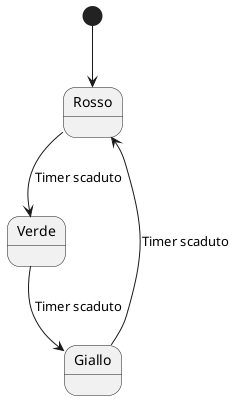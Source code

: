 @startuml
[*] --> Rosso
Rosso --> Verde : Timer scaduto
Verde --> Giallo : Timer scaduto
Giallo --> Rosso : Timer scaduto
@enduml
